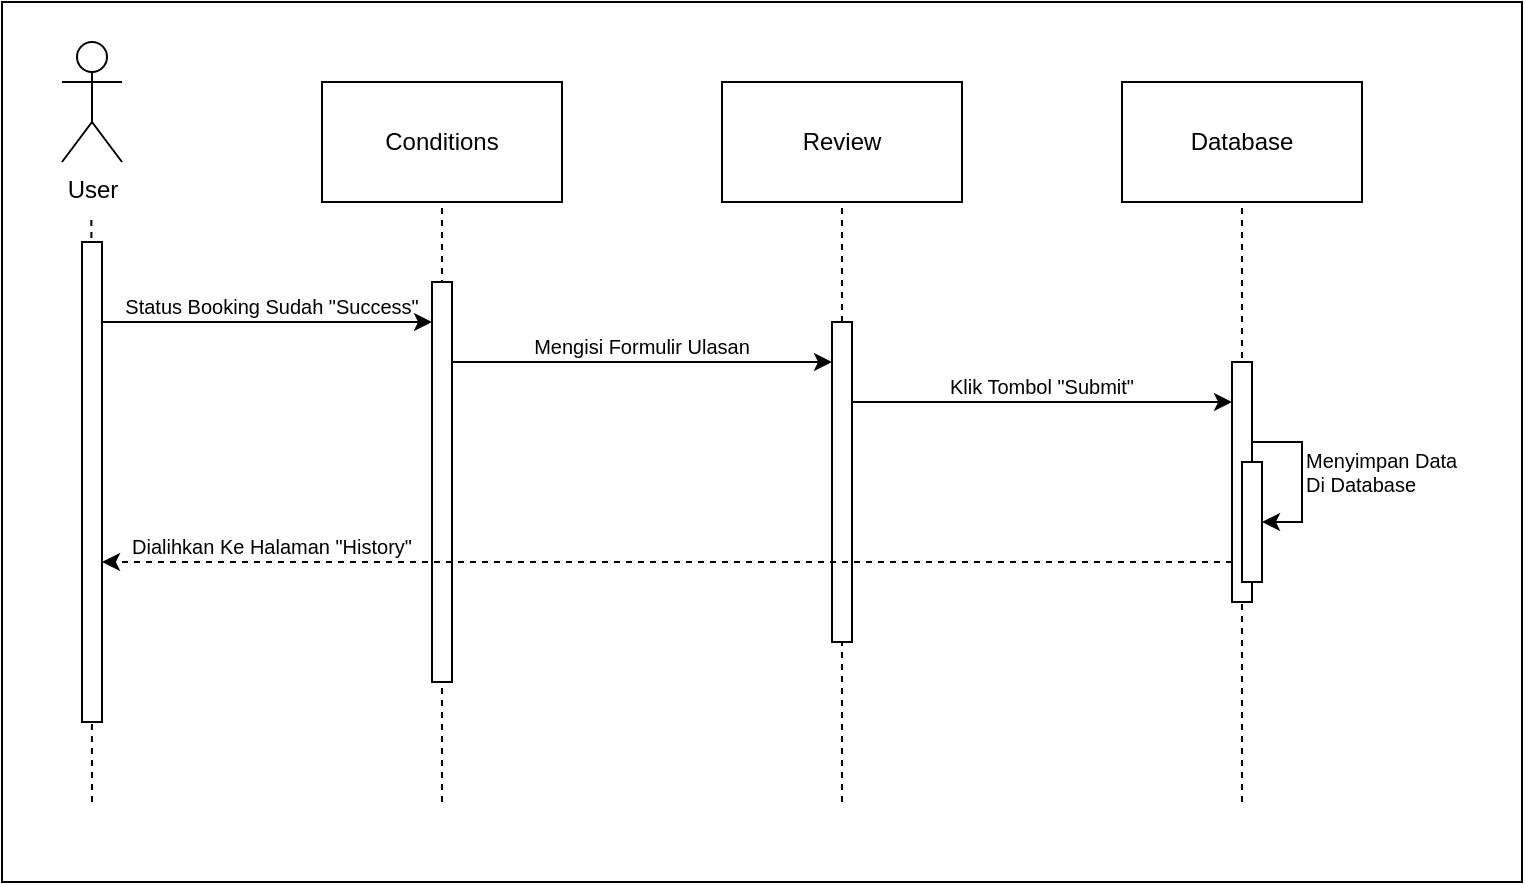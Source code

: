 <mxfile version="26.0.16">
  <diagram name="Page-1" id="mQslGHnj-2zkQDmir7r8">
    <mxGraphModel dx="989" dy="577" grid="1" gridSize="10" guides="1" tooltips="1" connect="1" arrows="1" fold="1" page="1" pageScale="1" pageWidth="1700" pageHeight="1100" math="0" shadow="0">
      <root>
        <mxCell id="0" />
        <mxCell id="1" parent="0" />
        <mxCell id="oO_7tHraXSoP0F6KC2gU-4" value="" style="rounded=0;whiteSpace=wrap;html=1;fillColor=none;" parent="1" vertex="1">
          <mxGeometry x="280" y="120" width="760" height="440" as="geometry" />
        </mxCell>
        <mxCell id="DrCY6xmhCjI5dFeIECTQ-1" value="User" style="shape=umlActor;verticalLabelPosition=bottom;verticalAlign=top;html=1;outlineConnect=0;" parent="1" vertex="1">
          <mxGeometry x="310" y="140" width="30" height="60" as="geometry" />
        </mxCell>
        <mxCell id="DrCY6xmhCjI5dFeIECTQ-2" value="Review" style="rounded=0;whiteSpace=wrap;html=1;" parent="1" vertex="1">
          <mxGeometry x="640" y="160" width="120" height="60" as="geometry" />
        </mxCell>
        <mxCell id="DrCY6xmhCjI5dFeIECTQ-11" value="" style="endArrow=none;dashed=1;html=1;rounded=0;entryX=0.5;entryY=1;entryDx=0;entryDy=0;" parent="1" target="DrCY6xmhCjI5dFeIECTQ-2" edge="1">
          <mxGeometry width="50" height="50" relative="1" as="geometry">
            <mxPoint x="700" y="520" as="sourcePoint" />
            <mxPoint x="650" y="280" as="targetPoint" />
          </mxGeometry>
        </mxCell>
        <mxCell id="DrCY6xmhCjI5dFeIECTQ-17" value="" style="endArrow=classic;html=1;rounded=0;fontSize=10;" parent="1" edge="1">
          <mxGeometry width="50" height="50" relative="1" as="geometry">
            <mxPoint x="505" y="300.03" as="sourcePoint" />
            <mxPoint x="695" y="300.03" as="targetPoint" />
          </mxGeometry>
        </mxCell>
        <mxCell id="DrCY6xmhCjI5dFeIECTQ-21" value="&lt;font&gt;Mengisi Formulir&amp;nbsp;&lt;/font&gt;Ulasan" style="text;html=1;align=center;verticalAlign=middle;whiteSpace=wrap;rounded=0;fontSize=10;" parent="1" vertex="1">
          <mxGeometry x="510" y="277.03" width="180" height="30" as="geometry" />
        </mxCell>
        <mxCell id="DrCY6xmhCjI5dFeIECTQ-7" value="" style="html=1;points=[[0,0,0,0,5],[0,1,0,0,-5],[1,0,0,0,5],[1,1,0,0,-5]];perimeter=orthogonalPerimeter;outlineConnect=0;targetShapes=umlLifeline;portConstraint=eastwest;newEdgeStyle={&quot;curved&quot;:0,&quot;rounded&quot;:0};fontSize=10;" parent="1" vertex="1">
          <mxGeometry x="695" y="280" width="10" height="160" as="geometry" />
        </mxCell>
        <mxCell id="2G28basbIs-I3qBXTgBx-2" value="" style="endArrow=none;dashed=1;html=1;rounded=0;entryX=0.5;entryY=1;entryDx=0;entryDy=0;" parent="1" edge="1">
          <mxGeometry width="50" height="50" relative="1" as="geometry">
            <mxPoint x="325" y="520" as="sourcePoint" />
            <mxPoint x="324.67" y="226" as="targetPoint" />
          </mxGeometry>
        </mxCell>
        <mxCell id="2G28basbIs-I3qBXTgBx-1" value="" style="html=1;points=[[0,0,0,0,5],[0,1,0,0,-5],[1,0,0,0,5],[1,1,0,0,-5]];perimeter=orthogonalPerimeter;outlineConnect=0;targetShapes=umlLifeline;portConstraint=eastwest;newEdgeStyle={&quot;curved&quot;:0,&quot;rounded&quot;:0};" parent="1" vertex="1">
          <mxGeometry x="320" y="240" width="10" height="240" as="geometry" />
        </mxCell>
        <mxCell id="JiykhInXLay76jzij8MM-2" value="Conditions" style="rounded=0;whiteSpace=wrap;html=1;" parent="1" vertex="1">
          <mxGeometry x="440" y="160" width="120" height="60" as="geometry" />
        </mxCell>
        <mxCell id="JiykhInXLay76jzij8MM-3" value="" style="endArrow=none;dashed=1;html=1;rounded=0;entryX=0.5;entryY=1;entryDx=0;entryDy=0;" parent="1" target="JiykhInXLay76jzij8MM-2" edge="1">
          <mxGeometry width="50" height="50" relative="1" as="geometry">
            <mxPoint x="500" y="520" as="sourcePoint" />
            <mxPoint x="450" y="280" as="targetPoint" />
          </mxGeometry>
        </mxCell>
        <mxCell id="JiykhInXLay76jzij8MM-4" value="" style="endArrow=classic;html=1;rounded=0;fontSize=10;" parent="1" target="JiykhInXLay76jzij8MM-8" edge="1">
          <mxGeometry width="50" height="50" relative="1" as="geometry">
            <mxPoint x="330" y="280" as="sourcePoint" />
            <mxPoint x="485" y="280" as="targetPoint" />
          </mxGeometry>
        </mxCell>
        <mxCell id="JiykhInXLay76jzij8MM-5" value="Status Booking Sudah &quot;Success&quot;" style="text;html=1;align=center;verticalAlign=middle;whiteSpace=wrap;rounded=0;fontSize=10;" parent="1" vertex="1">
          <mxGeometry x="340" y="257" width="150" height="30" as="geometry" />
        </mxCell>
        <mxCell id="JiykhInXLay76jzij8MM-8" value="" style="html=1;points=[[0,0,0,0,5],[0,1,0,0,-5],[1,0,0,0,5],[1,1,0,0,-5]];perimeter=orthogonalPerimeter;outlineConnect=0;targetShapes=umlLifeline;portConstraint=eastwest;newEdgeStyle={&quot;curved&quot;:0,&quot;rounded&quot;:0};fontSize=10;" parent="1" vertex="1">
          <mxGeometry x="495" y="260" width="10" height="200" as="geometry" />
        </mxCell>
        <mxCell id="oO_7tHraXSoP0F6KC2gU-2" value="" style="endArrow=classic;html=1;rounded=0;dashed=1;fontSize=10;" parent="1" source="5fdhjbo4YNREX5fnMYnY-5" edge="1">
          <mxGeometry width="50" height="50" relative="1" as="geometry">
            <mxPoint x="695" y="400.0" as="sourcePoint" />
            <mxPoint x="330" y="400.0" as="targetPoint" />
          </mxGeometry>
        </mxCell>
        <mxCell id="oO_7tHraXSoP0F6KC2gU-3" value="Dialihkan Ke Halaman &quot;History&quot;" style="text;html=1;align=center;verticalAlign=middle;whiteSpace=wrap;rounded=0;fontSize=10;" parent="1" vertex="1">
          <mxGeometry x="340" y="377" width="150" height="30" as="geometry" />
        </mxCell>
        <mxCell id="5fdhjbo4YNREX5fnMYnY-1" value="Database" style="rounded=0;whiteSpace=wrap;html=1;" parent="1" vertex="1">
          <mxGeometry x="840" y="160" width="120" height="60" as="geometry" />
        </mxCell>
        <mxCell id="5fdhjbo4YNREX5fnMYnY-2" value="" style="endArrow=none;dashed=1;html=1;rounded=0;entryX=0.5;entryY=1;entryDx=0;entryDy=0;" parent="1" target="5fdhjbo4YNREX5fnMYnY-1" edge="1">
          <mxGeometry width="50" height="50" relative="1" as="geometry">
            <mxPoint x="900" y="520" as="sourcePoint" />
            <mxPoint x="850" y="280" as="targetPoint" />
          </mxGeometry>
        </mxCell>
        <mxCell id="5fdhjbo4YNREX5fnMYnY-3" value="" style="endArrow=classic;html=1;rounded=0;entryX=1;entryY=0.5;entryDx=0;entryDy=0;edgeStyle=orthogonalEdgeStyle;fontSize=10;" parent="1" target="5fdhjbo4YNREX5fnMYnY-6" edge="1">
          <mxGeometry width="50" height="50" relative="1" as="geometry">
            <mxPoint x="905" y="340.0" as="sourcePoint" />
            <mxPoint x="960" y="350.0" as="targetPoint" />
            <Array as="points">
              <mxPoint x="930" y="340.0" />
              <mxPoint x="930" y="380.0" />
            </Array>
          </mxGeometry>
        </mxCell>
        <mxCell id="5fdhjbo4YNREX5fnMYnY-4" value="Menyimpan Data Di Database" style="text;html=1;align=left;verticalAlign=middle;whiteSpace=wrap;rounded=0;fontSize=10;" parent="1" vertex="1">
          <mxGeometry x="930" y="340.0" width="80" height="30" as="geometry" />
        </mxCell>
        <mxCell id="5fdhjbo4YNREX5fnMYnY-5" value="" style="html=1;points=[[0,0,0,0,5],[0,1,0,0,-5],[1,0,0,0,5],[1,1,0,0,-5]];perimeter=orthogonalPerimeter;outlineConnect=0;targetShapes=umlLifeline;portConstraint=eastwest;newEdgeStyle={&quot;curved&quot;:0,&quot;rounded&quot;:0};fontSize=10;" parent="1" vertex="1">
          <mxGeometry x="895" y="300" width="10" height="120" as="geometry" />
        </mxCell>
        <mxCell id="5fdhjbo4YNREX5fnMYnY-6" value="" style="rounded=0;whiteSpace=wrap;html=1;fontSize=10;" parent="1" vertex="1">
          <mxGeometry x="900" y="350.0" width="10" height="60" as="geometry" />
        </mxCell>
        <mxCell id="5fdhjbo4YNREX5fnMYnY-9" value="" style="endArrow=classic;html=1;rounded=0;fontSize=10;" parent="1" edge="1">
          <mxGeometry width="50" height="50" relative="1" as="geometry">
            <mxPoint x="705" y="320.05" as="sourcePoint" />
            <mxPoint x="895" y="320.05" as="targetPoint" />
          </mxGeometry>
        </mxCell>
        <mxCell id="5fdhjbo4YNREX5fnMYnY-10" value="Klik Tombol &quot;Submit&quot;" style="text;html=1;align=center;verticalAlign=middle;whiteSpace=wrap;rounded=0;fontSize=10;" parent="1" vertex="1">
          <mxGeometry x="710" y="297.05" width="180" height="30" as="geometry" />
        </mxCell>
      </root>
    </mxGraphModel>
  </diagram>
</mxfile>

